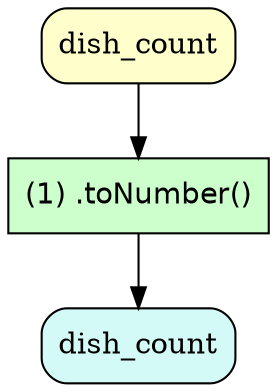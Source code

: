 digraph ORMA {
	node [fillcolor="#FFFFCC" shape=box style="rounded,filled"]
	"dish_count.v0" [label=dish_count]
	"dish_count.v1" [label=dish_count]
	node [fillcolor="#CCFFCC" fontname=Helvetica peripheries=1 shape=box style=filled]
	"(1) .toNumber()"
	"dish_count.v0" [label=dish_count fillcolor="#FFFFCC"]
	"dish_count.v1" [label=dish_count fillcolor="#d4faf7"]
	"dish_count.v0" -> "(1) .toNumber()"
	"(1) .toNumber()" -> "dish_count.v1"
}
